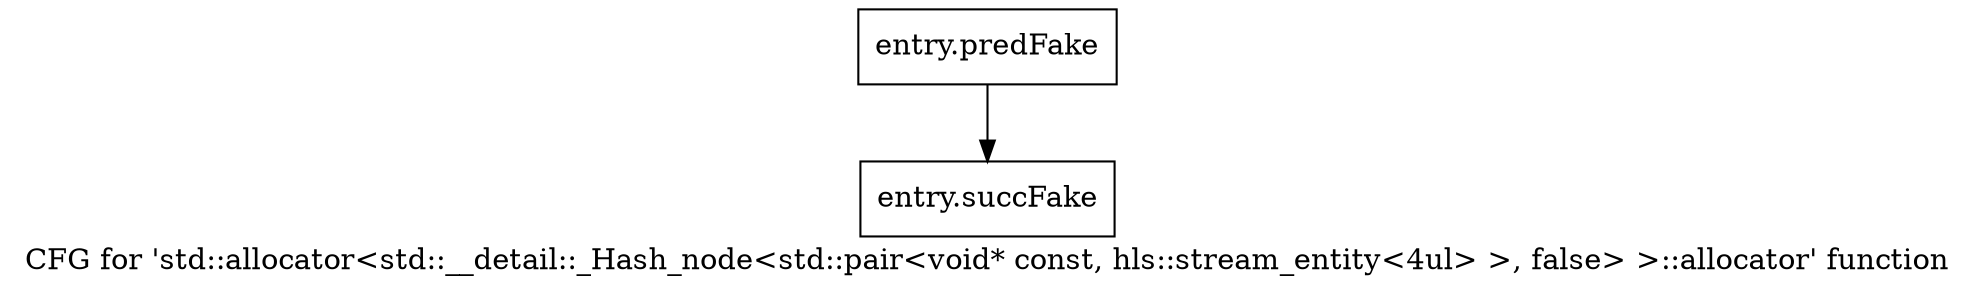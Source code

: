 digraph "CFG for 'std::allocator\<std::__detail::_Hash_node\<std::pair\<void* const, hls::stream_entity\<4ul\> \>, false\> \>::allocator' function" {
	label="CFG for 'std::allocator\<std::__detail::_Hash_node\<std::pair\<void* const, hls::stream_entity\<4ul\> \>, false\> \>::allocator' function";

	Node0x4a20110 [shape=record,filename="",linenumber="",label="{entry.predFake}"];
	Node0x4a20110 -> Node0x4aa2950[ callList="" memoryops="" filename="/tools/Xilinx/Vitis_HLS/2022.1/tps/lnx64/gcc-8.3.0/lib/gcc/x86_64-pc-linux-gnu/8.3.0/../../../../include/c++/8.3.0/bits/allocator.h" execusionnum="1"];
	Node0x4aa2950 [shape=record,filename="/tools/Xilinx/Vitis_HLS/2022.1/tps/lnx64/gcc-8.3.0/lib/gcc/x86_64-pc-linux-gnu/8.3.0/../../../../include/c++/8.3.0/bits/allocator.h",linenumber="131",label="{entry.succFake}"];
}
